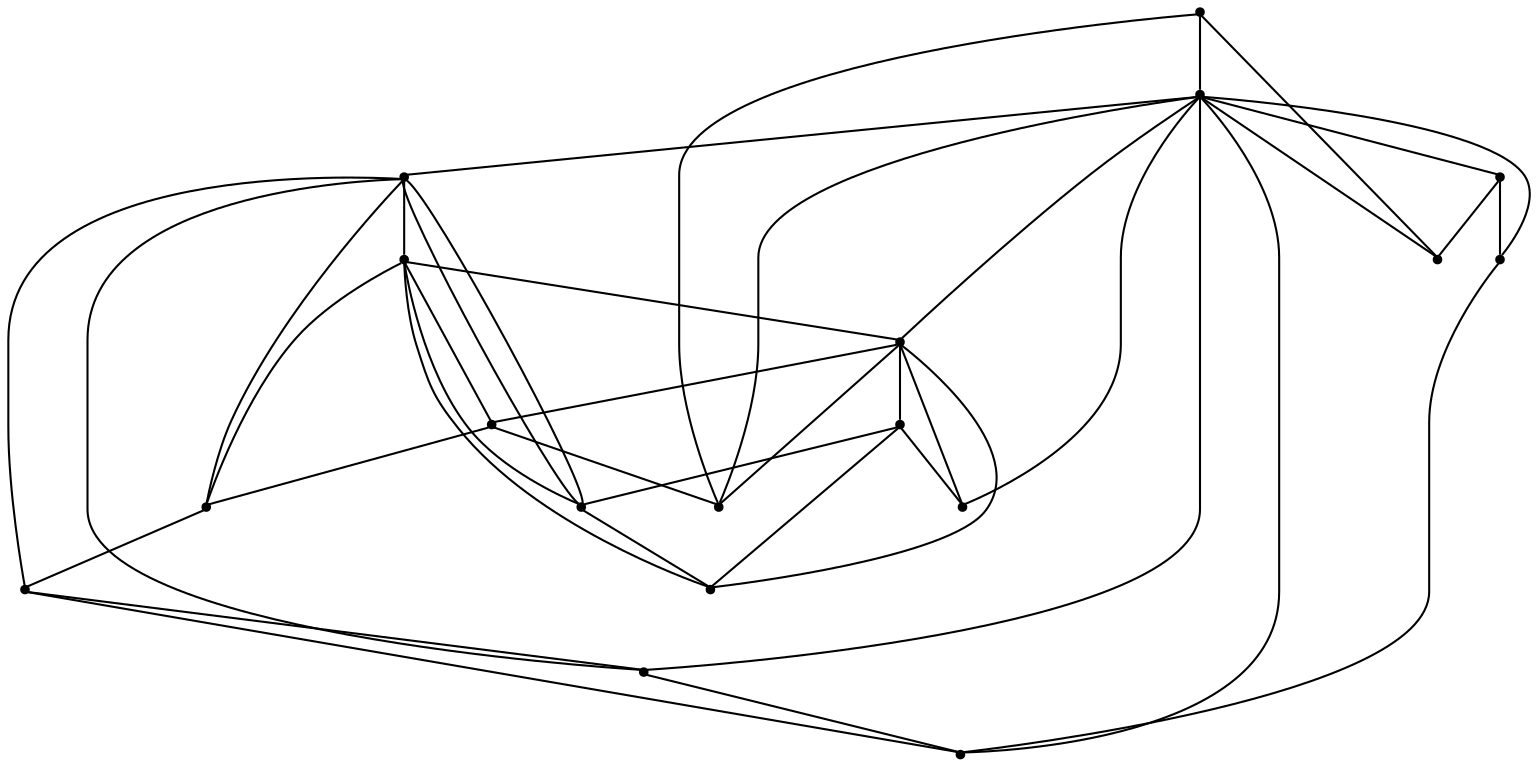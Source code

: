 graph {
  node [shape=point,comment="{\"directed\":false,\"doi\":\"10.1007/978-3-642-36763-2_10\",\"figure\":\"4 (1)\"}"]

  v0 [pos="978.9557696978454,722.7509351029847"]
  v1 [pos="974.4525154628495,926.9718726422122"]
  v2 [pos="850.9885019652206,775.5094562169047"]
  v3 [pos="924.0411868482267,938.1611934068526"]
  v4 [pos="862.2466057406319,891.0284911347937"]
  v5 [pos="918.4121031484424,713.7493197302808"]
  v6 [pos="766.8027984002066,1072.9331040638226"]
  v7 [pos="766.3024580265928,1003.2968720695476"]
  v8 [pos="828.5973795078015,848.3964693717011"]
  v9 [pos="811.7101920326058,910.156605858325"]
  v10 [pos="705.0708234634709,893.3413390744377"]
  v11 [pos="785.8790386341199,713.7493197302808"]
  v12 [pos="648.8427835089587,719.3753929269137"]
  v13 [pos="710.6373009923961,786.6989041589309"]
  v14 [pos="620.8225773517552,792.3248501781779"]
  v15 [pos="602.4968476782626,942.0367970642103"]
  v16 [pos="856.617585665005,932.5352473876055"]
  v17 [pos="850.9885019652206,713.7494469076667"]

  v0 -- v2 [id="-1",pos="978.9557696978454,722.7509351029847 960.7259852536775,750.7220114103326 948.4630015366519,747.8298704779977 922.2023850758703,753.1765985465415 919.6338778425555,753.6516696715024 919.6338778425555,753.6516696715024 919.6338778425555,753.6516696715024 917.161252214408,754.1267407964634 917.161252214408,754.1267407964634 917.161252214408,754.1267407964634 891.9806558251032,757.66068240665 872.2663925410121,767.8664768575745 850.9885019652206,775.5094562169047"]
  v1 -- v2 [id="-2",pos="974.4525154628495,926.9718726422122 969.5031922604824,907.3810230001507 968.977783968862,889.3114056593125 967.6434581403488,871.2792420586165 967.264067289909,865.5783249703923 967.264067289909,865.5783249703923 967.264067289909,865.5783249703923 966.7887312101444,860.0691277913845 966.7887312101444,860.0691277913845 966.7887312101444,860.0691277913845 965.1374934537357,843.9539725167758 963.6656121969731,824.8299910582857 956.7106010574495,809.9942402856465 955.4763560284905,807.6188846608418 955.4763560284905,807.6188846608418 955.4763560284905,807.6188846608418 954.1420938241346,805.4351853565607 954.1420938241346,805.4351853565607 954.1420938241346,805.4351853565607 952.8119671900083,803.3431809475003 952.8119671900083,803.3431809475003 952.8119671900083,803.3431809475003 938.168103879773,778.4140605330559 877.7203189355372,778.9558361969118 850.9885019652206,775.5094562169047"]
  v3 -- v2 [id="-3",pos="924.0411868482267,938.1611934068526 919.7380942123392,905.6182808431379 921.105759099318,864.6449065467137 913.8338360318988,831.5644787615703 913.0749907068617,828.9057083323282 913.0749907068617,828.9057083323282 913.0749907068617,828.9057083323282 912.3119461874378,826.4344609585688 912.3119461874378,826.4344609585688 912.3119461874378,826.4344609585688 904.2603090713618,799.8176330447818 874.4637800643461,788.1823647765475 850.9885019652206,775.5094562169047"]
  v3 -- v4 [id="-4",pos="924.0411868482267,938.1611934068526 901.6250600969584,905.4015069889026 902.2296804645133,894.403842544786 862.2466057406319,891.0284911347937"]
  v5 -- v2 [id="-5",pos="918.4121031484424,713.7493197302808 896.3504902020794,736.8072156775553 873.9218294918078,756.7230035405446 850.9885019652206,775.5094562169047"]
  v6 -- v1 [id="-6",pos="766.8027984002066,1072.9331040638226 816.5678964483498,1092.4279983682368 867.571311471524,1088.8398791916643 915.2598442711925,1085.0684338133437 918.2078059791045,1084.6850575836033 918.2078059791045,1084.6850575836033 918.2078059791045,1084.6850575836033 921.0598860818492,1084.2099864586426 921.0598860818492,1084.2099864586426 921.0598860818492,1084.2099864586426 924.0078477897612,1083.7349153336816 924.0078477897612,1083.7349153336816 924.0078477897612,1083.7349153336816 947.4289181068013,1079.2549647386143 968.5774607706451,1070.120194642892 974.6777449799645,1044.8743389489096 975.2489626648963,1042.1197403594056 975.2489626648963,1042.1197403594056 975.2489626648963,1042.1197403594056 975.8201803498283,1039.1734218606853 975.8201803498283,1039.1734218606853 975.8201803498283,1039.1734218606853 979.7063438824234,1005.9429883488943 974.9320507370008,966.7240896794007 972.4928277914764,933.1352702941953 974.4525154628495,926.9718726422122 974.4525154628495,926.9718726422122 974.4525154628495,926.9718726422122"]
  v3 -- v6 [id="-7",pos="924.0411868482267,938.1611934068526 923.895296655361,976.1881220271704 929.0739849450727,1021.3705590867339 906.0365682970165,1050.8628676953053 904.3269871882931,1052.9506752506313 904.3269871882931,1052.9506752506313 904.3269871882931,1052.9506752506313 902.4256428692348,1054.94685149943 902.4256428692348,1054.94685149943 902.4256428692348,1054.94685149943 900.620180155344,1056.8471995879668 900.620180155344,1056.8471995879668 900.620180155344,1056.8471995879668 887.5023422597991,1069.4034228960631 871.403267222034,1072.7455810083402 853.8447812623522,1073.762427797157 849.9460837707537,1074.0457790129012 849.9460837707537,1074.0457790129012 849.9460837707537,1074.0457790129012 845.7639406580402,1074.237498922118 845.7639406580402,1074.237498922118 845.7639406580402,1074.237498922118 819.58673546758,1075.020975207842 793.392860747887,1073.999995153984 766.8027984002066,1072.9331040638226"]
  v3 -- v8 [id="-8",pos="924.0411868482267,938.1611934068526 913.3378221009866,916.2449688526377 905.3695326310747,885.2940628053897 893.0231376437275,866.1534211093491 891.6930110096013,864.3489647697671 891.6930110096013,864.3489647697671 891.6930110096013,864.3489647697671 890.2670027703076,862.64040017914 890.2670027703076,862.64040017914 890.2670027703076,862.64040017914 878.5793723084432,847.6337229998758 849.5584854040122,848.7422646839133 828.5973795078015,848.3964693717011"]
  v7 -- v3 [id="-9",pos="766.3024580265928,1003.2968720695476 801.9699061555833,1015.407020696664 823.210194854365,1024.1167639687696 860.5996944269249,1014.4735386842926 863.5476561348369,1013.6192245946326 863.5476561348369,1013.6192245946326 863.5476561348369,1013.6192245946326 866.3996726134242,1012.7607772399314 866.3996726134242,1012.7607772399314 866.3996726134242,1012.7607772399314 905.5153591997831,1000.4004071060928 908.1798116624226,979.8887296015549 920.3052399511989,943.4952673255012 920.4928675913042,942.9243044515855 920.4928675913042,942.9243044515855 920.4928675913042,942.9243044515855 924.0411868482267,938.1611934068526 924.0411868482267,938.1611934068526 924.0411868482267,938.1611934068526"]
  v4 -- v8 [id="-10",pos="862.2466057406319,891.0284911347937 856.4008181608211,863.6863705893237 856.8761542405856,863.0362397926966 828.5973795078015,848.3964693717011"]
  v4 -- v9 [id="-11",pos="862.2466057406319,891.0284911347937 839.2509901639727,896.0249726826195 824.2610114376057,889.6239440851167 811.7101920326058,910.156605858325"]
  v7 -- v16 [id="-12",pos="766.3024580265928,1003.2968720695476 832.8546627503774,999.6377243229604 850.7175266789515,1011.7563938349309 857.7476143241802,938.4568808290275 856.617585665005,932.5352473876055 856.617585665005,932.5352473876055 856.617585665005,932.5352473876055"]
  v2 -- v8 [id="-14",pos="850.9885019652206,775.5094562169047 831.0950730539555,806.6312250820848 824.3318887489238,810.6860216761497 828.5973795078015,848.3964693717011"]
  v2 -- v11 [id="-15",pos="850.9885019652206,775.5094562169047 834.4100825257763,765.907945114997 823.1185760677419,757.8482690508255 809.1752147302287,751.2805109004319 807.4614344271183,750.4261968107718 807.4614344271183,750.4261968107718 807.4614344271183,750.4261968107718 805.8477985477195,749.4760545608499 805.8477985477195,749.4760545608499 805.8477985477195,749.4760545608499 790.336610724119,741.4247722041466 789.7861981386495,732.2940717847728 785.8790386341199,713.7493197302808"]
  v2 -- v12 [id="-16",pos="850.9885019652206,775.5094562169047 815.7591061597717,767.6248398243994 789.7195200217183,753.1891255190509 759.8354441741517,745.9587731882137 757.7422730206015,745.4837020632528 757.7422730206015,745.4837020632528 757.7422730206015,745.4837020632528 755.6491018670512,745.1003258335126 755.6491018670512,745.1003258335126 755.6491018670512,745.1003258335126 717.0420904189225,739.1285209133604 690.8982879110854,734.6319100807424 648.8427835089587,719.3753929269137"]
  v10 -- v9 [id="-19",pos="705.0708234634709,893.3413390744377 753.2764934143006,854.2098112690447 753.8853129762424,845.4542205493289 821.5340800524218,850.6634062750417 821.8175892976943,850.6634062750417 821.8175892976943,850.6634062750417 821.8175892976943,850.6634062750417 824.0983880913498,853.0387618998463 824.0983880913498,853.0387618998463 824.0983880913498,853.0387618998463 823.8148788460772,853.3221767042836 823.8148788460772,853.3221767042836 823.8148788460772,853.3221767042836 819.0113822124185,861.3526655583952 813.273946572621,869.5664806142553 809.9339964311084,878.3137412151959 809.4586603513438,879.8306494852994 809.4586603513438,879.8306494852994 809.4586603513438,879.8306494852994 809.0792058767466,881.351754609137 809.0792058767466,881.351754609137 809.0792058767466,881.351754609137 807.3154806100952,888.6571415976443 807.9909146648108,898.8921232586287 811.7101920326058,910.156605858325"]
  v7 -- v9 [id="-26",pos="766.3024580265928,1003.2968720695476 802.6246623591514,966.357373687211 803.216748767703,965.0530424176086 809.7464324151606,915.844932385347 811.7101920326058,910.156605858325 811.7101920326058,910.156605858325 811.7101920326058,910.156605858325"]
  v9 -- v10 [id="-28",pos="811.7101920326058,910.156605858325 760.6693660048937,915.2281856525138 748.5272681868846,921.2166508102165 705.0708234634709,893.3413390744377"]
  v2 -- v13 [id="-29",pos="850.9885019652206,775.5094562169047 820.800239021234,773.4841563467393 816.1718996928346,777.7056824936951 792.6340790470073,784.5359347685485 790.3491446831224,785.1068976424642 790.3491446831224,785.1068976424642 790.3491446831224,785.1068976424642 787.9724006601423,785.677796927687 787.9724006601423,785.677796927687 787.9724006601423,785.677796927687 765.6896937668937,791.5079262399671 739.2747887244726,787.7781314555226 710.6373009923961,786.6989041589309"]
  v11 -- v12 [id="-30",pos="785.8790386341199,713.7493197302808 738.1239549658351,712.190760866301 698.2660289595145,709.3403341165354 648.8427835089587,719.3753929269137"]
  v10 -- v15 [id="-32",pos="705.0708234634709,893.3413390744377 602.4968476782626,942.0367970642103 602.4968476782626,942.0367970642103 602.4968476782626,942.0367970642103"]
  v13 -- v12 [id="-38",pos="710.6373009923961,786.6989041589309 710.4915380478452,780.735302180168 710.4915380478452,780.735302180168 710.4915380478452,780.735302180168 707.7895473323531,769.2459063735399 705.2794470755106,759.2359650968733 695.8518103078393,751.3763390606937 694.521683673713,750.1386487412933 694.521683673713,750.1386487412933 694.521683673713,750.1386487412933 692.9997302050946,748.9050916869342 692.9997302050946,748.9050916869342 692.9997302050946,748.9050916869342 680.6033266300491,739.4285323666552 666.5973591216768,730.9854800727435 648.8427835089587,719.3753929269137"]
  v7 -- v6 [id="-42",pos="766.3024580265928,1003.2968720695476 766.8027984002066,1072.9331040638226 766.8027984002066,1072.9331040638226 766.8027984002066,1072.9331040638226"]
  v2 -- v10 [id="-51",pos="850.9885019652206,775.5094562169047 824.390295725396,787.2530160292173 795.2943323152599,798.3006611859854 774.2833450796655,815.7951823878667 772.1901739261152,817.5080074209209 772.1901739261152,817.5080074209209 772.1901739261152,817.5080074209209 770.1929480018897,819.3124637605029 770.1929480018897,819.3124637605029 770.1929480018897,819.3124637605029 747.6850115915262,839.8241412650406 726.7824399201023,866.1576179630832 705.0708234634709,893.3413390744377"]
  v6 -- v15 [id="-60",pos="766.8027984002066,1072.9331040638226 739.9042861375619,1075.7793975485472 713.0932570913109,1076.0836694442692 686.5241270914075,1075.3751642275224 681.866584274772,1075.18764117204 681.866584274772,1075.18764117204 681.866584274772,1075.18764117204 677.4926143275663,1074.9959848515164 677.4926143275663,1074.9959848515164 677.4926143275663,1074.9959848515164 658.5705990511352,1073.9166303775387 638.3185207647352,1071.887133653639 622.7322564354298,1059.9851744072107 620.5474028710992,1058.2724129628496 620.5474028710992,1058.2724129628496 620.5474028710992,1058.2724129628496 618.4542317175489,1056.4679566232676 618.4542317175489,1056.4679566232676 618.4542317175489,1056.4679566232676 616.4610777393955,1054.5676085347309 616.4610777393955,1054.5676085347309 616.4610777393955,1054.5676085347309 587.2316944712395,1024.8752498981678 597.1096630248261,979.8803994827797 602.4968476782626,942.0367970642103"]
  v12 -- v14 [id="-65",pos="648.8427835089587,719.3753929269137 620.8225773517552,792.3248501781779 620.8225773517552,792.3248501781779 620.8225773517552,792.3248501781779"]
  v7 -- v15 [id="-66",pos="766.3024580265928,1003.2968720695476 729.5803122407617,1008.9018338201241 703.2238141748128,1015.7196227111612 670.6586163353738,1003.8301268485493 667.9983630671212,1002.9758763475822 667.9983630671212,1002.9758763475822 667.9983630671212,1002.9758763475822 665.4298558338064,1001.9298423487056 665.4298558338064,1001.9298423487056 665.4298558338064,1001.9298423487056 631.8765112061433,988.8360402304874 622.5614891970296,974.1419650657203 602.4968476782626,942.0367970642103"]
  v17 -- v11 [id="-71",pos="850.9885019652206,713.7494469076667 785.8790386341199,713.7493197302808 785.8790386341199,713.7493197302808 785.8790386341199,713.7493197302808"]
  v17 -- v5 [id="-83",pos="850.9885019652206,713.7494469076667 918.4121031484424,713.7493197302808 918.4121031484424,713.7493197302808 918.4121031484424,713.7493197302808"]
  v10 -- v14 [id="-84",pos="705.0708234634709,893.3413390744377 699.8337281972871,890.3782331607808 699.8337281972871,890.3782331607808 699.8337281972871,890.3782331607808 680.3822326831636,871.1042459756434 676.4210562690207,865.3450180559923 667.510429404196,839.8324713838159 666.5597572446669,837.4571157590111 666.5597572446669,837.4571157590111 666.5597572446669,837.4571157590111 665.7049666903051,835.1775247057753 665.7049666903051,835.1775247057753 665.7049666903051,835.1775247057753 655.5184845975969,808.5773570295389 648.9011904854309,807.1729371572477 620.8225773517552,792.3248501781779"]
  v4 -- v16 [id="-86",pos="862.2466057406319,891.0284911347937 856.617585665005,932.5352473876055 856.617585665005,932.5352473876055 856.617585665005,932.5352473876055"]
  v10 -- v7 [id="-90",pos="705.0708234634709,893.3413390744377 708.4399134690622,963.8194217745565 704.5913518134769,968.6618915080795 766.3024580265928,1003.2968720695476"]
  v14 -- v13 [id="-95",pos="620.8225773517552,792.3248501781779 710.6373009923961,786.6989041589309 710.6373009923961,786.6989041589309 710.6373009923961,786.6989041589309"]
  v15 -- v14 [id="-97",pos="602.4968476782626,942.0367970642103 597.3264941531673,871.6335582556828 593.9990779706582,853.1888312151867 620.8225773517552,792.3248501781779"]
  v0 -- v5 [id="-99",pos="978.9557696978454,722.7509351029847 918.4121031484424,713.7493197302808 918.4121031484424,713.7493197302808 918.4121031484424,713.7493197302808"]
  v3 -- v16 [id="-102",pos="924.0411868482267,938.1611934068526 856.617585665005,932.5352473876055 856.617585665005,932.5352473876055 856.617585665005,932.5352473876055"]
  v1 -- v0 [id="-106",pos="974.4525154628495,926.9718726422122 978.9557696978454,722.7509351029847 978.9557696978454,722.7509351029847 978.9557696978454,722.7509351029847"]
  v3 -- v1 [id="-109",pos="924.0411868482267,938.1611934068526 974.4525154628495,926.9718726422122 974.4525154628495,926.9718726422122 974.4525154628495,926.9718726422122"]
  v9 -- v16 [id="-13",pos="811.7101920326058,910.156605858325 826.0372706632604,926.0090126537023 827.8886063946202,933.4268880400218 848.6202199551717,933.7061059907251 856.617585665005,932.5352473876055 856.617585665005,932.5352473876055 856.617585665005,932.5352473876055"]
  v10 -- v13 [id="-39",pos="705.0708234634709,893.3413390744377 710.6373009923961,786.6989041589309 710.6373009923961,786.6989041589309 710.6373009923961,786.6989041589309"]
  v2 -- v17 [id="-72",pos="850.9885019652206,775.5094562169047 850.9885019652206,713.7494469076667 850.9885019652206,713.7494469076667 850.9885019652206,713.7494469076667"]
}